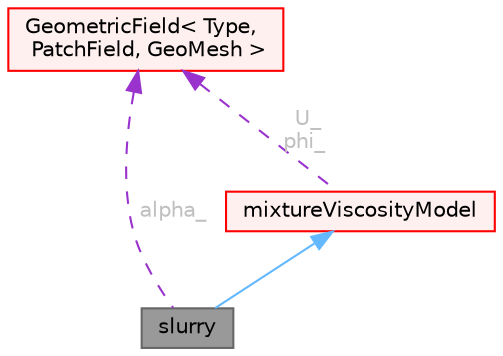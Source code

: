 digraph "slurry"
{
 // LATEX_PDF_SIZE
  bgcolor="transparent";
  edge [fontname=Helvetica,fontsize=10,labelfontname=Helvetica,labelfontsize=10];
  node [fontname=Helvetica,fontsize=10,shape=box,height=0.2,width=0.4];
  Node1 [id="Node000001",label="slurry",height=0.2,width=0.4,color="gray40", fillcolor="grey60", style="filled", fontcolor="black",tooltip="Thomas' viscosity correction for slurry."];
  Node2 -> Node1 [id="edge1_Node000001_Node000002",dir="back",color="steelblue1",style="solid",tooltip=" "];
  Node2 [id="Node000002",label="mixtureViscosityModel",height=0.2,width=0.4,color="red", fillcolor="#FFF0F0", style="filled",URL="$classFoam_1_1mixtureViscosityModel.html",tooltip="An abstract base class for incompressible mixtureViscosityModels."];
  Node12 -> Node2 [id="edge2_Node000002_Node000012",dir="back",color="darkorchid3",style="dashed",tooltip=" ",label=" U_\nphi_",fontcolor="grey" ];
  Node12 [id="Node000012",label="GeometricField\< Type,\l PatchField, GeoMesh \>",height=0.2,width=0.4,color="red", fillcolor="#FFF0F0", style="filled",URL="$classFoam_1_1GeometricField.html",tooltip="Generic GeometricField class."];
  Node12 -> Node1 [id="edge3_Node000001_Node000012",dir="back",color="darkorchid3",style="dashed",tooltip=" ",label=" alpha_",fontcolor="grey" ];
}
